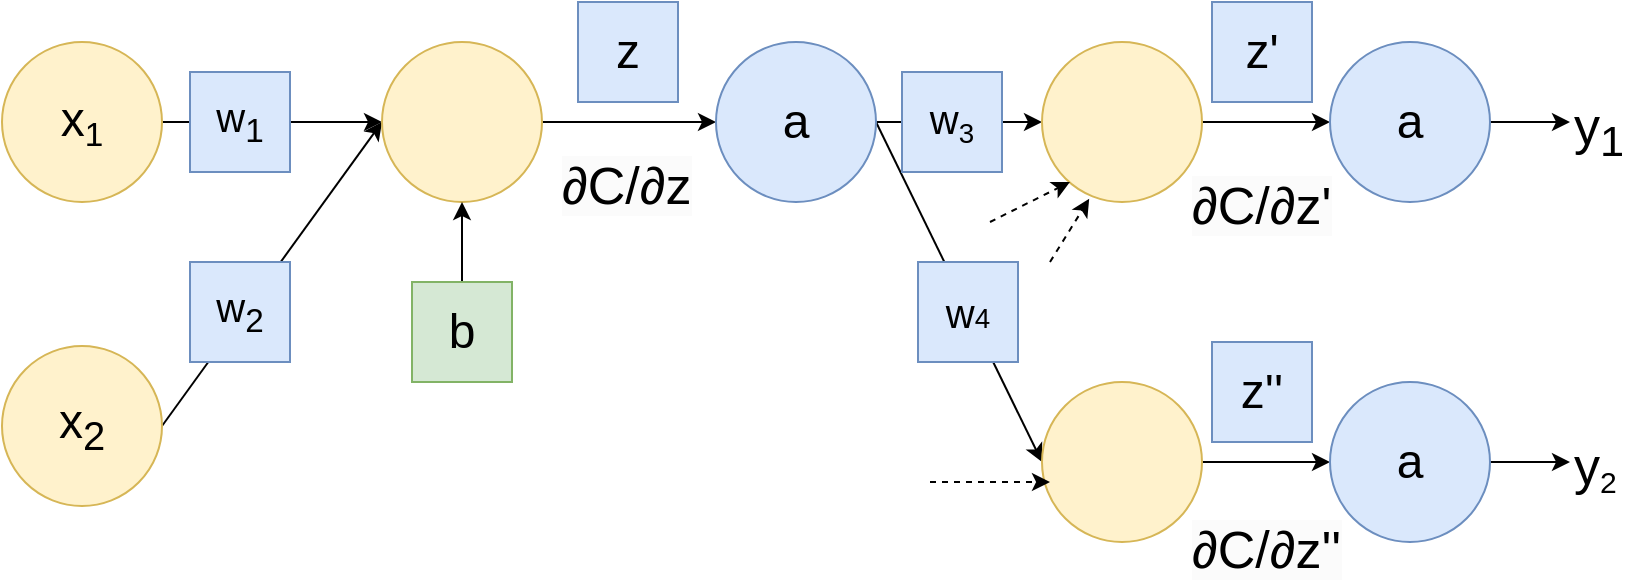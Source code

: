<mxfile version="24.6.4" type="device">
  <diagram name="第 1 页" id="vUB_Gg6v34s9impYcN0U">
    <mxGraphModel dx="548" dy="621" grid="1" gridSize="10" guides="1" tooltips="1" connect="1" arrows="1" fold="1" page="1" pageScale="1" pageWidth="827" pageHeight="583" math="0" shadow="0">
      <root>
        <mxCell id="0" />
        <mxCell id="1" parent="0" />
        <mxCell id="5Lrf1of_d8xLcr2bpyN6-4" style="edgeStyle=orthogonalEdgeStyle;rounded=0;orthogonalLoop=1;jettySize=auto;html=1;exitX=1;exitY=0.5;exitDx=0;exitDy=0;entryX=0;entryY=0.5;entryDx=0;entryDy=0;" parent="1" source="5Lrf1of_d8xLcr2bpyN6-1" target="5Lrf1of_d8xLcr2bpyN6-3" edge="1">
          <mxGeometry relative="1" as="geometry" />
        </mxCell>
        <mxCell id="5Lrf1of_d8xLcr2bpyN6-1" value="&lt;span style=&quot;font-size: 24px;&quot;&gt;x&lt;/span&gt;&lt;span style=&quot;font-size: 20px;&quot;&gt;&lt;sub&gt;1&lt;/sub&gt;&lt;/span&gt;" style="ellipse;whiteSpace=wrap;html=1;aspect=fixed;fillColor=#fff2cc;strokeColor=#d6b656;" parent="1" vertex="1">
          <mxGeometry x="6" y="60" width="80" height="80" as="geometry" />
        </mxCell>
        <mxCell id="5Lrf1of_d8xLcr2bpyN6-5" style="rounded=0;orthogonalLoop=1;jettySize=auto;html=1;exitX=1;exitY=0.5;exitDx=0;exitDy=0;entryX=0;entryY=0.5;entryDx=0;entryDy=0;" parent="1" source="5Lrf1of_d8xLcr2bpyN6-2" target="5Lrf1of_d8xLcr2bpyN6-3" edge="1">
          <mxGeometry relative="1" as="geometry" />
        </mxCell>
        <mxCell id="5Lrf1of_d8xLcr2bpyN6-2" value="&lt;font style=&quot;font-size: 24px;&quot;&gt;x&lt;sub&gt;2&lt;/sub&gt;&lt;/font&gt;" style="ellipse;whiteSpace=wrap;html=1;aspect=fixed;fillColor=#fff2cc;strokeColor=#d6b656;" parent="1" vertex="1">
          <mxGeometry x="6" y="212" width="80" height="80" as="geometry" />
        </mxCell>
        <mxCell id="z0mFfGdPii_klUXOH_7R-2" style="edgeStyle=orthogonalEdgeStyle;rounded=0;orthogonalLoop=1;jettySize=auto;html=1;exitX=1;exitY=0.5;exitDx=0;exitDy=0;entryX=0;entryY=0.5;entryDx=0;entryDy=0;" parent="1" source="5Lrf1of_d8xLcr2bpyN6-3" target="z0mFfGdPii_klUXOH_7R-1" edge="1">
          <mxGeometry relative="1" as="geometry" />
        </mxCell>
        <mxCell id="5Lrf1of_d8xLcr2bpyN6-3" value="" style="ellipse;whiteSpace=wrap;html=1;aspect=fixed;fillColor=#fff2cc;strokeColor=#d6b656;" parent="1" vertex="1">
          <mxGeometry x="196" y="60" width="80" height="80" as="geometry" />
        </mxCell>
        <mxCell id="5Lrf1of_d8xLcr2bpyN6-6" value="&lt;font style=&quot;&quot;&gt;&lt;sub style=&quot;&quot;&gt;&lt;span style=&quot;font-size: 20px;&quot;&gt;w&lt;sub&gt;1&lt;/sub&gt;&lt;/span&gt;&lt;/sub&gt;&lt;/font&gt;" style="whiteSpace=wrap;html=1;aspect=fixed;fillColor=#dae8fc;strokeColor=#6c8ebf;" parent="1" vertex="1">
          <mxGeometry x="100" y="75" width="50" height="50" as="geometry" />
        </mxCell>
        <mxCell id="5Lrf1of_d8xLcr2bpyN6-7" value="&lt;span style=&quot;font-size: 20px;&quot;&gt;w&lt;sub&gt;2&lt;/sub&gt;&lt;/span&gt;" style="whiteSpace=wrap;html=1;aspect=fixed;fillColor=#dae8fc;strokeColor=#6c8ebf;" parent="1" vertex="1">
          <mxGeometry x="100" y="170" width="50" height="50" as="geometry" />
        </mxCell>
        <mxCell id="5Lrf1of_d8xLcr2bpyN6-9" style="edgeStyle=orthogonalEdgeStyle;rounded=0;orthogonalLoop=1;jettySize=auto;html=1;exitX=0.5;exitY=0;exitDx=0;exitDy=0;entryX=0.5;entryY=1;entryDx=0;entryDy=0;" parent="1" source="5Lrf1of_d8xLcr2bpyN6-8" target="5Lrf1of_d8xLcr2bpyN6-3" edge="1">
          <mxGeometry relative="1" as="geometry" />
        </mxCell>
        <mxCell id="5Lrf1of_d8xLcr2bpyN6-8" value="&lt;font style=&quot;font-size: 24px;&quot;&gt;b&lt;/font&gt;" style="whiteSpace=wrap;html=1;aspect=fixed;fillColor=#d5e8d4;strokeColor=#82b366;" parent="1" vertex="1">
          <mxGeometry x="211" y="180" width="50" height="50" as="geometry" />
        </mxCell>
        <mxCell id="5Lrf1of_d8xLcr2bpyN6-11" value="&lt;font style=&quot;font-size: 24px;&quot;&gt;z&lt;/font&gt;" style="whiteSpace=wrap;html=1;aspect=fixed;fillColor=#dae8fc;strokeColor=#6c8ebf;" parent="1" vertex="1">
          <mxGeometry x="294" y="40" width="50" height="50" as="geometry" />
        </mxCell>
        <mxCell id="z0mFfGdPii_klUXOH_7R-4" style="edgeStyle=orthogonalEdgeStyle;rounded=0;orthogonalLoop=1;jettySize=auto;html=1;exitX=1;exitY=0.5;exitDx=0;exitDy=0;entryX=0;entryY=0.5;entryDx=0;entryDy=0;" parent="1" source="z0mFfGdPii_klUXOH_7R-1" target="z0mFfGdPii_klUXOH_7R-3" edge="1">
          <mxGeometry relative="1" as="geometry" />
        </mxCell>
        <mxCell id="z0mFfGdPii_klUXOH_7R-7" style="rounded=0;orthogonalLoop=1;jettySize=auto;html=1;exitX=1;exitY=0.5;exitDx=0;exitDy=0;entryX=0;entryY=0.5;entryDx=0;entryDy=0;" parent="1" source="z0mFfGdPii_klUXOH_7R-1" target="z0mFfGdPii_klUXOH_7R-6" edge="1">
          <mxGeometry relative="1" as="geometry" />
        </mxCell>
        <mxCell id="z0mFfGdPii_klUXOH_7R-1" value="&lt;font style=&quot;font-size: 24px;&quot;&gt;a&lt;/font&gt;" style="ellipse;whiteSpace=wrap;html=1;aspect=fixed;fillColor=#dae8fc;strokeColor=#6c8ebf;" parent="1" vertex="1">
          <mxGeometry x="363" y="60" width="80" height="80" as="geometry" />
        </mxCell>
        <mxCell id="z0mFfGdPii_klUXOH_7R-16" style="edgeStyle=orthogonalEdgeStyle;rounded=0;orthogonalLoop=1;jettySize=auto;html=1;exitX=1;exitY=0.5;exitDx=0;exitDy=0;entryX=0;entryY=0.5;entryDx=0;entryDy=0;" parent="1" source="z0mFfGdPii_klUXOH_7R-3" target="z0mFfGdPii_klUXOH_7R-15" edge="1">
          <mxGeometry relative="1" as="geometry" />
        </mxCell>
        <mxCell id="z0mFfGdPii_klUXOH_7R-3" value="" style="ellipse;whiteSpace=wrap;html=1;aspect=fixed;fillColor=#fff2cc;strokeColor=#d6b656;" parent="1" vertex="1">
          <mxGeometry x="526" y="60" width="80" height="80" as="geometry" />
        </mxCell>
        <mxCell id="z0mFfGdPii_klUXOH_7R-5" value="&lt;font style=&quot;&quot;&gt;&lt;sub style=&quot;&quot;&gt;&lt;span style=&quot;font-size: 20px;&quot;&gt;w&lt;/span&gt;&lt;span style=&quot;font-size: 16.667px;&quot;&gt;&lt;sub&gt;3&lt;/sub&gt;&lt;/span&gt;&lt;/sub&gt;&lt;/font&gt;" style="whiteSpace=wrap;html=1;aspect=fixed;fillColor=#dae8fc;strokeColor=#6c8ebf;" parent="1" vertex="1">
          <mxGeometry x="456" y="75" width="50" height="50" as="geometry" />
        </mxCell>
        <mxCell id="z0mFfGdPii_klUXOH_7R-19" style="edgeStyle=orthogonalEdgeStyle;rounded=0;orthogonalLoop=1;jettySize=auto;html=1;exitX=1;exitY=0.5;exitDx=0;exitDy=0;entryX=0;entryY=0.5;entryDx=0;entryDy=0;" parent="1" source="z0mFfGdPii_klUXOH_7R-6" target="z0mFfGdPii_klUXOH_7R-18" edge="1">
          <mxGeometry relative="1" as="geometry" />
        </mxCell>
        <mxCell id="z0mFfGdPii_klUXOH_7R-6" value="" style="ellipse;whiteSpace=wrap;html=1;aspect=fixed;fillColor=#fff2cc;strokeColor=#d6b656;" parent="1" vertex="1">
          <mxGeometry x="526" y="230" width="80" height="80" as="geometry" />
        </mxCell>
        <mxCell id="z0mFfGdPii_klUXOH_7R-9" value="" style="endArrow=classic;html=1;rounded=0;dashed=1;" parent="1" edge="1">
          <mxGeometry width="50" height="50" relative="1" as="geometry">
            <mxPoint x="500" y="150" as="sourcePoint" />
            <mxPoint x="540" y="130" as="targetPoint" />
          </mxGeometry>
        </mxCell>
        <mxCell id="z0mFfGdPii_klUXOH_7R-10" value="" style="endArrow=classic;html=1;rounded=0;dashed=1;entryX=0.295;entryY=0.98;entryDx=0;entryDy=0;entryPerimeter=0;" parent="1" target="z0mFfGdPii_klUXOH_7R-3" edge="1">
          <mxGeometry width="50" height="50" relative="1" as="geometry">
            <mxPoint x="530" y="170" as="sourcePoint" />
            <mxPoint x="550" y="140" as="targetPoint" />
          </mxGeometry>
        </mxCell>
        <mxCell id="z0mFfGdPii_klUXOH_7R-11" value="&lt;font style=&quot;&quot;&gt;&lt;sub style=&quot;&quot;&gt;&lt;span style=&quot;font-size: 20px;&quot;&gt;w&lt;/span&gt;&lt;span style=&quot;font-size: 13.889px;&quot;&gt;4&lt;/span&gt;&lt;/sub&gt;&lt;/font&gt;" style="whiteSpace=wrap;html=1;aspect=fixed;fillColor=#dae8fc;strokeColor=#6c8ebf;" parent="1" vertex="1">
          <mxGeometry x="464" y="170" width="50" height="50" as="geometry" />
        </mxCell>
        <mxCell id="z0mFfGdPii_klUXOH_7R-14" value="" style="endArrow=classic;html=1;rounded=0;dashed=1;" parent="1" edge="1">
          <mxGeometry width="50" height="50" relative="1" as="geometry">
            <mxPoint x="470" y="280" as="sourcePoint" />
            <mxPoint x="530" y="280" as="targetPoint" />
          </mxGeometry>
        </mxCell>
        <mxCell id="z0mFfGdPii_klUXOH_7R-21" style="edgeStyle=orthogonalEdgeStyle;rounded=0;orthogonalLoop=1;jettySize=auto;html=1;exitX=1;exitY=0.5;exitDx=0;exitDy=0;" parent="1" source="z0mFfGdPii_klUXOH_7R-15" edge="1">
          <mxGeometry relative="1" as="geometry">
            <mxPoint x="790" y="100" as="targetPoint" />
          </mxGeometry>
        </mxCell>
        <mxCell id="z0mFfGdPii_klUXOH_7R-15" value="&lt;font style=&quot;font-size: 24px;&quot;&gt;a&lt;/font&gt;" style="ellipse;whiteSpace=wrap;html=1;aspect=fixed;fillColor=#dae8fc;strokeColor=#6c8ebf;" parent="1" vertex="1">
          <mxGeometry x="670" y="60" width="80" height="80" as="geometry" />
        </mxCell>
        <mxCell id="z0mFfGdPii_klUXOH_7R-17" value="&lt;font style=&quot;font-size: 24px;&quot;&gt;z&#39;&lt;/font&gt;" style="whiteSpace=wrap;html=1;aspect=fixed;fillColor=#dae8fc;strokeColor=#6c8ebf;" parent="1" vertex="1">
          <mxGeometry x="611" y="40" width="50" height="50" as="geometry" />
        </mxCell>
        <mxCell id="z0mFfGdPii_klUXOH_7R-22" style="edgeStyle=orthogonalEdgeStyle;rounded=0;orthogonalLoop=1;jettySize=auto;html=1;exitX=1;exitY=0.5;exitDx=0;exitDy=0;" parent="1" source="z0mFfGdPii_klUXOH_7R-18" edge="1">
          <mxGeometry relative="1" as="geometry">
            <mxPoint x="790" y="270" as="targetPoint" />
          </mxGeometry>
        </mxCell>
        <mxCell id="z0mFfGdPii_klUXOH_7R-18" value="&lt;font style=&quot;font-size: 24px;&quot;&gt;a&lt;/font&gt;" style="ellipse;whiteSpace=wrap;html=1;aspect=fixed;fillColor=#dae8fc;strokeColor=#6c8ebf;" parent="1" vertex="1">
          <mxGeometry x="670" y="230" width="80" height="80" as="geometry" />
        </mxCell>
        <mxCell id="z0mFfGdPii_klUXOH_7R-20" value="&lt;font style=&quot;font-size: 24px;&quot;&gt;z&#39;&#39;&lt;/font&gt;" style="whiteSpace=wrap;html=1;aspect=fixed;fillColor=#dae8fc;strokeColor=#6c8ebf;" parent="1" vertex="1">
          <mxGeometry x="611" y="210" width="50" height="50" as="geometry" />
        </mxCell>
        <mxCell id="gxHftYiqA-q1RrTpX9I4-1" value="&lt;font style=&quot;font-size: 26px;&quot;&gt;&lt;span style=&quot;forced-color-adjust: none; color: rgb(0, 0, 0); font-style: normal; font-variant-ligatures: normal; font-variant-caps: normal; font-weight: 400; letter-spacing: normal; orphans: 2; text-indent: 0px; text-transform: none; widows: 2; word-spacing: 0px; -webkit-text-stroke-width: 0px; white-space: normal; background-color: rgb(251, 251, 251); text-decoration-thickness: initial; text-decoration-style: initial; text-decoration-color: initial; font-family: &amp;quot;Google Sans&amp;quot;, Arial, sans-serif; text-align: left;&quot;&gt;∂C/&lt;/span&gt;&lt;span style=&quot;forced-color-adjust: none; color: rgb(0, 0, 0); font-style: normal; font-variant-ligatures: normal; font-variant-caps: normal; font-weight: 400; letter-spacing: normal; orphans: 2; text-indent: 0px; text-transform: none; widows: 2; word-spacing: 0px; -webkit-text-stroke-width: 0px; white-space: normal; background-color: rgb(251, 251, 251); text-decoration-thickness: initial; text-decoration-style: initial; text-decoration-color: initial; font-family: &amp;quot;Google Sans&amp;quot;, Arial, sans-serif; text-align: left;&quot;&gt;∂z&lt;/span&gt;&lt;/font&gt;" style="text;whiteSpace=wrap;html=1;" parent="1" vertex="1">
          <mxGeometry x="283.5" y="110" width="71" height="40" as="geometry" />
        </mxCell>
        <mxCell id="gxHftYiqA-q1RrTpX9I4-2" value="&lt;font style=&quot;font-size: 26px;&quot;&gt;&lt;span style=&quot;forced-color-adjust: none; color: rgb(0, 0, 0); font-style: normal; font-variant-ligatures: normal; font-variant-caps: normal; font-weight: 400; letter-spacing: normal; orphans: 2; text-indent: 0px; text-transform: none; widows: 2; word-spacing: 0px; -webkit-text-stroke-width: 0px; white-space: normal; background-color: rgb(251, 251, 251); text-decoration-thickness: initial; text-decoration-style: initial; text-decoration-color: initial; font-family: &amp;quot;Google Sans&amp;quot;, Arial, sans-serif; text-align: left;&quot;&gt;∂C/&lt;/span&gt;&lt;span style=&quot;forced-color-adjust: none; color: rgb(0, 0, 0); font-style: normal; font-variant-ligatures: normal; font-variant-caps: normal; font-weight: 400; letter-spacing: normal; orphans: 2; text-indent: 0px; text-transform: none; widows: 2; word-spacing: 0px; -webkit-text-stroke-width: 0px; white-space: normal; background-color: rgb(251, 251, 251); text-decoration-thickness: initial; text-decoration-style: initial; text-decoration-color: initial; font-family: &amp;quot;Google Sans&amp;quot;, Arial, sans-serif; text-align: left;&quot;&gt;∂z&#39;&lt;/span&gt;&lt;/font&gt;" style="text;whiteSpace=wrap;html=1;" parent="1" vertex="1">
          <mxGeometry x="599" y="120" width="74" height="40" as="geometry" />
        </mxCell>
        <mxCell id="gxHftYiqA-q1RrTpX9I4-3" value="&lt;font style=&quot;font-size: 26px;&quot;&gt;&lt;span style=&quot;forced-color-adjust: none; color: rgb(0, 0, 0); font-style: normal; font-variant-ligatures: normal; font-variant-caps: normal; font-weight: 400; letter-spacing: normal; orphans: 2; text-indent: 0px; text-transform: none; widows: 2; word-spacing: 0px; -webkit-text-stroke-width: 0px; white-space: normal; background-color: rgb(251, 251, 251); text-decoration-thickness: initial; text-decoration-style: initial; text-decoration-color: initial; font-family: &amp;quot;Google Sans&amp;quot;, Arial, sans-serif; text-align: left;&quot;&gt;∂C/&lt;/span&gt;&lt;span style=&quot;forced-color-adjust: none; color: rgb(0, 0, 0); font-style: normal; font-variant-ligatures: normal; font-variant-caps: normal; font-weight: 400; letter-spacing: normal; orphans: 2; text-indent: 0px; text-transform: none; widows: 2; word-spacing: 0px; -webkit-text-stroke-width: 0px; white-space: normal; background-color: rgb(251, 251, 251); text-decoration-thickness: initial; text-decoration-style: initial; text-decoration-color: initial; font-family: &amp;quot;Google Sans&amp;quot;, Arial, sans-serif; text-align: left;&quot;&gt;∂z&#39;&#39;&lt;/span&gt;&lt;/font&gt;" style="text;whiteSpace=wrap;html=1;" parent="1" vertex="1">
          <mxGeometry x="599" y="292" width="81" height="40" as="geometry" />
        </mxCell>
        <mxCell id="Ho8WkvO_8GHUMQY4niBS-1" value="&lt;font face=&quot;Google Sans, Arial, sans-serif&quot;&gt;&lt;span style=&quot;font-size: 26px;&quot;&gt;y&lt;sub&gt;1&lt;/sub&gt;&lt;/span&gt;&lt;/font&gt;" style="text;whiteSpace=wrap;html=1;" vertex="1" parent="1">
          <mxGeometry x="790" y="80" width="30" height="40" as="geometry" />
        </mxCell>
        <mxCell id="Ho8WkvO_8GHUMQY4niBS-2" value="&lt;font face=&quot;Google Sans, Arial, sans-serif&quot;&gt;&lt;span style=&quot;font-size: 26px;&quot;&gt;y&lt;/span&gt;&lt;span style=&quot;font-size: 18.056px;&quot;&gt;&lt;sub&gt;2&lt;/sub&gt;&lt;/span&gt;&lt;/font&gt;" style="text;whiteSpace=wrap;html=1;" vertex="1" parent="1">
          <mxGeometry x="790" y="250" width="30" height="40" as="geometry" />
        </mxCell>
      </root>
    </mxGraphModel>
  </diagram>
</mxfile>
